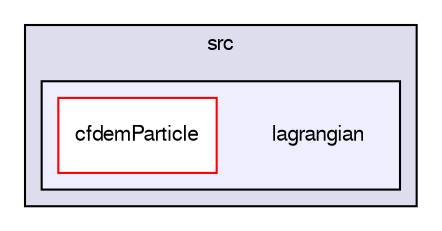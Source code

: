 digraph "/home/cgoniva/CFDEM/CFDEM-x.x-2.1.x/CFDEMcoupling-PUBLIC/src/lagrangian" {
  compound=true
  node [ fontsize="10", fontname="FreeSans"];
  edge [ labelfontsize="10", labelfontname="FreeSans"];
  subgraph clusterdir_65b34c68b7766a18c66b794c4cdee1fc {
    graph [ bgcolor="#ddddee", pencolor="black", label="src" fontname="FreeSans", fontsize="10", URL="dir_65b34c68b7766a18c66b794c4cdee1fc.html"]
  subgraph clusterdir_a72df5f8066dd8c81b3e2887683d0518 {
    graph [ bgcolor="#eeeeff", pencolor="black", label="" URL="dir_a72df5f8066dd8c81b3e2887683d0518.html"];
    dir_a72df5f8066dd8c81b3e2887683d0518 [shape=plaintext label="lagrangian"];
    dir_f5ebe8e05b100ab91e8716760c049809 [shape=box label="cfdemParticle" color="red" fillcolor="white" style="filled" URL="dir_f5ebe8e05b100ab91e8716760c049809.html"];
  }
  }
}

